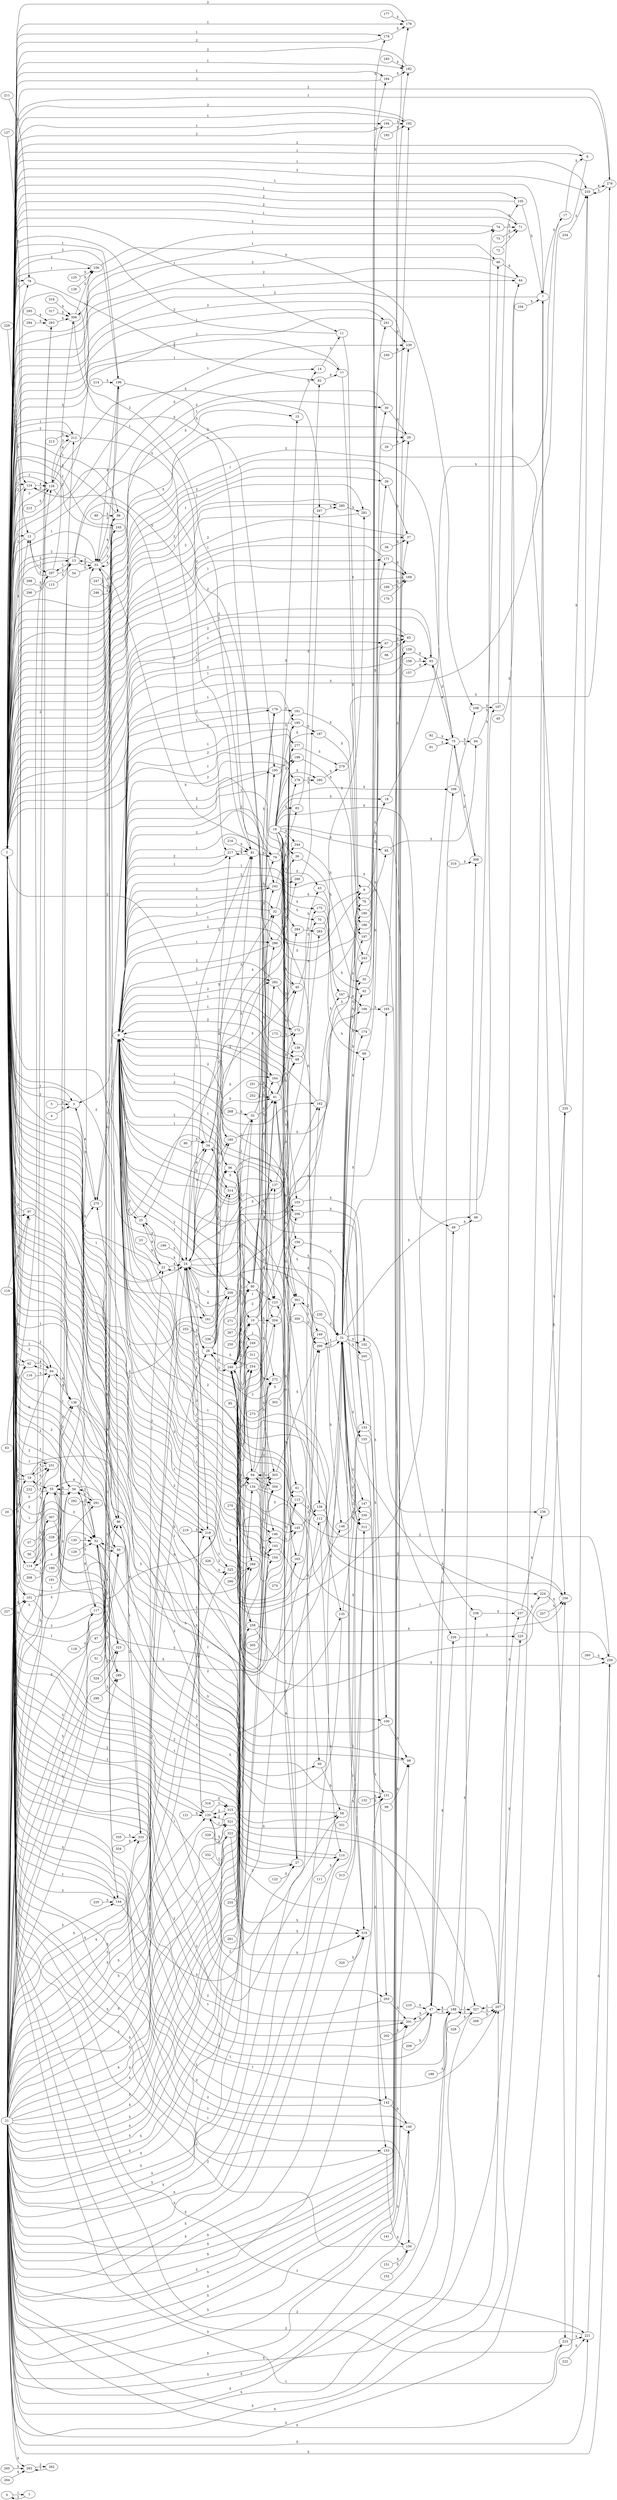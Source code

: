digraph AST {
rankdir=LR
0; 1; 2; 3; 4; 5; 6; 7; 8; 9; 10; 11; 12; 13; 14; 15; 16; 17; 18; 19; 20; 21; 22; 23; 24; 25; 26; 27; 28; 29; 30; 31; 32; 33; 34; 35; 36; 37; 38; 39; 40; 41; 42; 43; 44; 45; 46; 47; 48; 49; 50; 51; 52; 53; 54; 55; 56; 57; 58; 59; 60; 61; 62; 63; 64; 65; 66; 67; 68; 69; 70; 71; 72; 73; 74; 75; 76; 77; 78; 79; 80; 81; 82; 83; 84; 85; 86; 87; 88; 89; 90; 91; 92; 93; 94; 95; 96; 97; 98; 99; 100; 101; 102; 103; 104; 105; 106; 107; 108; 109; 110; 111; 112; 113; 114; 115; 116; 117; 118; 119; 120; 121; 122; 123; 124; 125; 126; 127; 128; 129; 130; 131; 132; 133; 134; 135; 136; 137; 138; 139; 140; 141; 142; 143; 144; 145; 146; 147; 148; 149; 150; 151; 152; 153; 154; 155; 156; 157; 158; 159; 160; 161; 162; 163; 164; 165; 166; 167; 168; 169; 170; 171; 172; 173; 174; 175; 176; 177; 178; 179; 180; 181; 182; 183; 184; 185; 186; 187; 188; 189; 190; 191; 192; 193; 194; 195; 196; 197; 198; 199; 200; 201; 202; 203; 204; 205; 206; 207; 208; 209; 210; 211; 212; 213; 214; 215; 216; 217; 218; 219; 220; 221; 222; 223; 224; 225; 226; 227; 228; 229; 230; 231; 232; 233; 234; 235; 236; 237; 238; 239; 240; 241; 242; 243; 244; 245; 246; 247; 248; 249; 250; 251; 252; 253; 254; 255; 256; 257; 258; 259; 260; 261; 262; 263; 264; 265; 266; 267; 268; 269; 270; 271; 272; 273; 274; 275; 276; 277; 278; 279; 280; 281; 282; 283; 284; 285; 286; 287; 288; 289; 290; 291; 292; 293; 294; 295; 296; 297; 298; 299; 300; 301; 302; 303; 304; 305; 306; 307; 308; 309; 310; 311; 312; 313; 314; 315; 316; 317; 318; 319; 320; 321; 322; 323; 324; 325; 326; 327; 328; 329; 330; 331; 332; 333; 334; 335; 336; 
0 -> 1[label="1"]
1 -> 0[label="2"]
2 -> 3[label="1"]
2 -> 6[label="1"]
2 -> 7[label="1"]
2 -> 11[label="1"]
2 -> 12[label="1"]
2 -> 13[label="1"]
2 -> 19[label="1"]
2 -> 22[label="1"]
2 -> 24[label="1"]
2 -> 27[label="1"]
2 -> 28[label="1"]
2 -> 30[label="1"]
2 -> 31[label="1"]
2 -> 34[label="1"]
2 -> 37[label="1"]
2 -> 39[label="1"]
2 -> 44[label="1"]
2 -> 46[label="1"]
2 -> 47[label="1"]
2 -> 50[label="1"]
2 -> 52[label="1"]
2 -> 53[label="1"]
2 -> 55[label="1"]
2 -> 58[label="1"]
2 -> 59[label="1"]
2 -> 62[label="1"]
2 -> 64[label="1"]
2 -> 65[label="1"]
2 -> 67[label="1"]
2 -> 71[label="1"]
2 -> 74[label="1"]
2 -> 75[label="1"]
2 -> 77[label="1"]
2 -> 78[label="1"]
2 -> 81[label="1"]
2 -> 86[label="1"]
2 -> 88[label="1"]
2 -> 93[label="1"]
2 -> 94[label="1"]
2 -> 97[label="1"]
2 -> 98[label="1"]
2 -> 100[label="1"]
2 -> 101[label="1"]
2 -> 105[label="1"]
2 -> 106[label="1"]
2 -> 110[label="1"]
2 -> 114[label="1"]
2 -> 117[label="1"]
2 -> 120[label="1"]
2 -> 124[label="1"]
2 -> 128[label="1"]
2 -> 131[label="1"]
2 -> 135[label="1"]
2 -> 136[label="1"]
2 -> 140[label="1"]
2 -> 142[label="1"]
2 -> 144[label="1"]
2 -> 150[label="1"]
2 -> 153[label="1"]
2 -> 159[label="1"]
2 -> 161[label="1"]
2 -> 163[label="1"]
2 -> 168[label="1"]
2 -> 171[label="1"]
2 -> 176[label="1"]
2 -> 178[label="1"]
2 -> 182[label="1"]
2 -> 184[label="1"]
2 -> 188[label="1"]
2 -> 192[label="1"]
2 -> 194[label="1"]
2 -> 196[label="1"]
2 -> 201[label="1"]
2 -> 203[label="1"]
2 -> 207[label="1"]
2 -> 212[label="1"]
2 -> 218[label="1"]
2 -> 221[label="1"]
2 -> 223[label="1"]
2 -> 231[label="1"]
2 -> 233[label="1"]
2 -> 235[label="1"]
2 -> 239[label="1"]
2 -> 241[label="1"]
2 -> 245[label="1"]
2 -> 276[label="1"]
2 -> 281[label="1"]
2 -> 285[label="1"]
3 -> 2[label="2"]
3 -> 275[label="4"]
4 -> 3[label="5"]
5 -> 3[label="5"]
6 -> 2[label="2"]
6 -> 3[label="5"]
7 -> 2[label="2"]
7 -> 17[label="5"]
7 -> 256[label="5"]
8 -> 9[label="1"]
8 -> 25[label="1"]
8 -> 32[label="1"]
8 -> 40[label="1"]
8 -> 68[label="1"]
8 -> 76[label="1"]
8 -> 79[label="1"]
8 -> 96[label="1"]
8 -> 112[label="1"]
8 -> 123[label="1"]
8 -> 133[label="1"]
8 -> 137[label="1"]
8 -> 143[label="1"]
8 -> 145[label="1"]
8 -> 146[label="1"]
8 -> 154[label="1"]
8 -> 160[label="1"]
8 -> 162[label="1"]
8 -> 164[label="1"]
8 -> 172[label="1"]
8 -> 179[label="1"]
8 -> 185[label="1"]
8 -> 195[label="1"]
8 -> 200[label="1"]
8 -> 204[label="1"]
8 -> 217[label="1"]
8 -> 242[label="1"]
8 -> 275[label="1"]
8 -> 277[label="1"]
8 -> 278[label="1"]
8 -> 282[label="1"]
8 -> 286[label="1"]
8 -> 301[label="1"]
9 -> 8[label="2"]
9 -> 18[label="5"]
10 -> 9[label="5"]
10 -> 143[label="5"]
10 -> 154[label="5"]
10 -> 195[label="5"]
10 -> 204[label="5"]
10 -> 242[label="5"]
10 -> 248[label="2"]
11 -> 2[label="2"]
11 -> 9[label="5"]
12 -> 2[label="2"]
12 -> 14[label="5"]
12 -> 297[label="1"]
13 -> 2[label="2"]
13 -> 15[label="5"]
13 -> 53[label="4"]
13 -> 242[label="5"]
13 -> 297[label="1"]
14 -> 11[label="5"]
15 -> 14[label="5"]
16 -> 15[label="5"]
16 -> 18[label="5"]
16 -> 36[label="5"]
16 -> 43[label="5"]
16 -> 49[label="5"]
16 -> 61[label="5"]
16 -> 70[label="5"]
16 -> 83[label="5"]
16 -> 85[label="5"]
16 -> 103[label="5"]
16 -> 109[label="5"]
16 -> 139[label="5"]
16 -> 149[label="5"]
16 -> 156[label="5"]
16 -> 167[label="5"]
16 -> 175[label="5"]
16 -> 181[label="5"]
16 -> 187[label="5"]
16 -> 198[label="5"]
16 -> 206[label="5"]
16 -> 226[label="5"]
16 -> 238[label="5"]
16 -> 244[label="5"]
16 -> 280[label="5"]
16 -> 284[label="5"]
16 -> 288[label="5"]
17 -> 6[label="5"]
18 -> 17[label="5"]
19 -> 2[label="2"]
19 -> 55[label="3"]
19 -> 231[label="3"]
19 -> 269[label="5"]
20 -> 19[label="5"]
21 -> 19[label="5"]
21 -> 22[label="5"]
21 -> 28[label="5"]
21 -> 37[label="5"]
21 -> 44[label="5"]
21 -> 50[label="5"]
21 -> 53[label="5"]
21 -> 62[label="5"]
21 -> 65[label="5"]
21 -> 86[label="5"]
21 -> 88[label="5"]
21 -> 34[label="5"]
21 -> 94[label="5"]
21 -> 98[label="5"]
21 -> 7[label="5"]
21 -> 110[label="5"]
21 -> 13[label="5"]
21 -> 64[label="5"]
21 -> 117[label="5"]
21 -> 97[label="5"]
21 -> 120[label="5"]
21 -> 27[label="5"]
21 -> 124[label="5"]
21 -> 131[label="5"]
21 -> 140[label="5"]
21 -> 176[label="5"]
21 -> 182[label="5"]
21 -> 188[label="5"]
21 -> 192[label="5"]
21 -> 24[label="5"]
21 -> 201[label="5"]
21 -> 207[label="5"]
21 -> 78[label="5"]
21 -> 212[label="5"]
21 -> 196[label="5"]
21 -> 128[label="5"]
21 -> 81[label="5"]
21 -> 218[label="5"]
21 -> 144[label="5"]
21 -> 221[label="5"]
21 -> 101[label="5"]
21 -> 136[label="5"]
21 -> 12[label="5"]
21 -> 31[label="5"]
21 -> 231[label="5"]
21 -> 233[label="5"]
21 -> 239[label="5"]
21 -> 249[label="5"]
21 -> 26[label="5"]
21 -> 134[label="5"]
21 -> 256[label="5"]
21 -> 259[label="5"]
21 -> 258[label="5"]
21 -> 263[label="5"]
21 -> 254[label="5"]
21 -> 10[label="5"]
21 -> 33[label="5"]
21 -> 269[label="5"]
21 -> 80[label="5"]
21 -> 272[label="5"]
21 -> 113[label="5"]
21 -> 289[label="5"]
21 -> 291[label="5"]
21 -> 299[label="5"]
21 -> 304[label="5"]
21 -> 307[label="5"]
21 -> 309[label="5"]
21 -> 303[label="5"]
21 -> 312[label="5"]
21 -> 315[label="5"]
21 -> 319[label="5"]
21 -> 323[label="5"]
21 -> 325[label="5"]
21 -> 327[label="5"]
21 -> 321[label="5"]
21 -> 330[label="5"]
21 -> 322[label="5"]
21 -> 333[label="5"]
21 -> 314[label="5"]
22 -> 2[label="2"]
22 -> 24[label="4"]
22 -> 25[label="4"]
23 -> 22[label="5"]
24 -> 2[label="2"]
24 -> 22[label="3"]
24 -> 68[label="5"]
24 -> 34[label="3"]
24 -> 120[label="3"]
24 -> 161[label="5"]
24 -> 164[label="5"]
24 -> 165[label="5"]
24 -> 200[label="4"]
24 -> 81[label="3"]
24 -> 218[label="3"]
24 -> 31[label="3"]
24 -> 41[label="5"]
24 -> 26[label="5"]
24 -> 278[label="5"]
24 -> 282[label="5"]
24 -> 283[label="5"]
25 -> 8[label="2"]
25 -> 22[label="3"]
26 -> 25[label="5"]
26 -> 76[label="5"]
26 -> 96[label="5"]
26 -> 160[label="5"]
26 -> 162[label="5"]
26 -> 200[label="5"]
26 -> 217[label="5"]
26 -> 248[label="2"]
27 -> 2[label="2"]
27 -> 25[label="5"]
27 -> 123[label="4"]
28 -> 2[label="2"]
29 -> 28[label="5"]
30 -> 2[label="2"]
30 -> 28[label="5"]
31 -> 2[label="2"]
31 -> 35[label="5"]
31 -> 42[label="5"]
31 -> 48[label="5"]
31 -> 69[label="5"]
31 -> 102[label="5"]
31 -> 107[label="5"]
31 -> 147[label="5"]
31 -> 155[label="5"]
31 -> 174[label="5"]
31 -> 180[label="5"]
31 -> 186[label="5"]
31 -> 197[label="5"]
31 -> 205[label="5"]
31 -> 224[label="5"]
31 -> 24[label="4"]
31 -> 236[label="5"]
31 -> 243[label="5"]
31 -> 41[label="5"]
31 -> 299[label="1"]
31 -> 312[label="1"]
31 -> 319[label="1"]
31 -> 330[label="1"]
32 -> 8[label="2"]
32 -> 36[label="5"]
33 -> 32[label="5"]
33 -> 179[label="5"]
33 -> 41[label="5"]
33 -> 248[label="2"]
34 -> 2[label="2"]
34 -> 32[label="5"]
34 -> 40[label="5"]
34 -> 24[label="4"]
34 -> 277[label="5"]
34 -> 94[label="5"]
34 -> 314[label="1"]
35 -> 30[label="5"]
36 -> 35[label="5"]
37 -> 2[label="2"]
38 -> 37[label="5"]
39 -> 2[label="2"]
39 -> 37[label="5"]
40 -> 8[label="2"]
40 -> 43[label="5"]
41 -> 40[label="5"]
41 -> 68[label="5"]
41 -> 172[label="5"]
41 -> 185[label="5"]
41 -> 248[label="2"]
41 -> 113[label="5"]
41 -> 277[label="5"]
41 -> 278[label="5"]
41 -> 301[label="5"]
42 -> 39[label="5"]
43 -> 42[label="5"]
44 -> 2[label="2"]
45 -> 44[label="5"]
46 -> 2[label="2"]
46 -> 44[label="5"]
47 -> 2[label="2"]
47 -> 49[label="5"]
47 -> 109[label="5"]
47 -> 188[label="3"]
47 -> 226[label="5"]
47 -> 201[label="3"]
48 -> 46[label="5"]
49 -> 48[label="5"]
50 -> 2[label="2"]
50 -> 52[label="4"]
51 -> 50[label="5"]
52 -> 2[label="2"]
52 -> 50[label="3"]
52 -> 60[label="5"]
52 -> 55[label="4"]
52 -> 289[label="1"]
52 -> 323[label="1"]
53 -> 2[label="2"]
53 -> 86[label="3"]
53 -> 88[label="3"]
53 -> 13[label="3"]
53 -> 204[label="5"]
53 -> 196[label="3"]
53 -> 144[label="3"]
53 -> 245[label="3"]
54 -> 53[label="5"]
55 -> 2[label="2"]
55 -> 19[label="4"]
55 -> 58[label="4"]
55 -> 52[label="3"]
55 -> 59[label="3"]
56 -> 55[label="5"]
57 -> 55[label="5"]
58 -> 2[label="2"]
58 -> 55[label="3"]
59 -> 2[label="2"]
59 -> 61[label="5"]
59 -> 117[label="3"]
59 -> 55[label="4"]
59 -> 275[label="5"]
59 -> 52[label="5"]
59 -> 291[label="1"]
60 -> 58[label="5"]
61 -> 60[label="5"]
62 -> 2[label="2"]
62 -> 64[label="4"]
63 -> 62[label="5"]
64 -> 2[label="2"]
64 -> 62[label="3"]
64 -> 136[label="3"]
65 -> 2[label="2"]
66 -> 65[label="5"]
67 -> 2[label="2"]
67 -> 65[label="5"]
68 -> 8[label="2"]
68 -> 70[label="5"]
69 -> 67[label="5"]
70 -> 69[label="5"]
71 -> 2[label="2"]
72 -> 71[label="5"]
73 -> 71[label="5"]
74 -> 2[label="2"]
74 -> 71[label="5"]
75 -> 2[label="2"]
75 -> 84[label="5"]
75 -> 93[label="4"]
75 -> 309[label="1"]
76 -> 8[label="2"]
76 -> 85[label="5"]
77 -> 2[label="2"]
77 -> 76[label="5"]
78 -> 2[label="2"]
78 -> 82[label="5"]
79 -> 8[label="2"]
79 -> 83[label="5"]
80 -> 79[label="5"]
80 -> 123[label="5"]
80 -> 137[label="5"]
80 -> 146[label="5"]
80 -> 164[label="5"]
80 -> 248[label="2"]
80 -> 272[label="5"]
80 -> 282[label="5"]
80 -> 286[label="5"]
81 -> 2[label="2"]
81 -> 79[label="5"]
81 -> 24[label="4"]
81 -> 217[label="4"]
82 -> 77[label="5"]
83 -> 82[label="5"]
84 -> 74[label="5"]
85 -> 84[label="5"]
86 -> 2[label="2"]
86 -> 53[label="4"]
86 -> 154[label="5"]
86 -> 333[label="1"]
87 -> 86[label="5"]
88 -> 2[label="2"]
88 -> 53[label="4"]
89 -> 88[label="5"]
90 -> 34[label="5"]
91 -> 75[label="5"]
92 -> 75[label="5"]
93 -> 2[label="2"]
93 -> 75[label="3"]
94 -> 2[label="2"]
94 -> 96[label="4"]
94 -> 179[label="5"]
94 -> 185[label="5"]
94 -> 304[label="1"]
94 -> 303[label="1"]
95 -> 94[label="5"]
96 -> 8[label="2"]
96 -> 94[label="3"]
97 -> 2[label="2"]
97 -> 96[label="5"]
98 -> 2[label="2"]
99 -> 98[label="5"]
100 -> 2[label="2"]
100 -> 98[label="5"]
101 -> 2[label="2"]
101 -> 103[label="5"]
101 -> 47[label="5"]
102 -> 100[label="5"]
103 -> 102[label="5"]
104 -> 7[label="5"]
105 -> 2[label="2"]
105 -> 7[label="5"]
106 -> 2[label="2"]
106 -> 108[label="5"]
106 -> 306[label="1"]
107 -> 105[label="5"]
108 -> 107[label="5"]
109 -> 108[label="5"]
110 -> 2[label="2"]
111 -> 110[label="5"]
112 -> 8[label="2"]
112 -> 110[label="5"]
113 -> 112[label="5"]
113 -> 248[label="2"]
114 -> 2[label="2"]
114 -> 112[label="5"]
114 -> 200[label="5"]
114 -> 293[label="1"]
114 -> 307[label="1"]
115 -> 13[label="5"]
116 -> 64[label="5"]
117 -> 2[label="2"]
117 -> 59[label="4"]
118 -> 117[label="5"]
119 -> 97[label="5"]
120 -> 2[label="2"]
120 -> 24[label="4"]
120 -> 315[label="1"]
120 -> 321[label="1"]
120 -> 322[label="1"]
121 -> 120[label="5"]
122 -> 27[label="5"]
123 -> 8[label="2"]
123 -> 27[label="3"]
124 -> 2[label="2"]
124 -> 123[label="5"]
124 -> 128[label="4"]
125 -> 106[label="5"]
126 -> 106[label="5"]
127 -> 124[label="5"]
128 -> 2[label="2"]
128 -> 124[label="3"]
128 -> 212[label="3"]
128 -> 286[label="5"]
128 -> 287[label="5"]
129 -> 52[label="5"]
130 -> 52[label="5"]
131 -> 2[label="2"]
132 -> 131[label="5"]
133 -> 8[label="2"]
133 -> 131[label="5"]
134 -> 133[label="5"]
134 -> 145[label="5"]
134 -> 248[label="2"]
135 -> 2[label="2"]
135 -> 133[label="5"]
136 -> 2[label="2"]
136 -> 137[label="5"]
136 -> 138[label="5"]
136 -> 146[label="5"]
136 -> 64[label="4"]
137 -> 8[label="2"]
137 -> 139[label="5"]
138 -> 135[label="5"]
139 -> 138[label="5"]
140 -> 2[label="2"]
141 -> 140[label="5"]
142 -> 2[label="2"]
142 -> 140[label="5"]
143 -> 8[label="2"]
143 -> 148[label="5"]
144 -> 2[label="2"]
144 -> 143[label="5"]
144 -> 53[label="4"]
145 -> 8[label="2"]
145 -> 149[label="5"]
146 -> 8[label="2"]
146 -> 145[label="5"]
147 -> 142[label="5"]
148 -> 147[label="5"]
149 -> 148[label="5"]
150 -> 2[label="2"]
151 -> 150[label="5"]
152 -> 150[label="5"]
153 -> 2[label="2"]
153 -> 150[label="5"]
154 -> 8[label="2"]
154 -> 156[label="5"]
155 -> 153[label="5"]
156 -> 155[label="5"]
157 -> 93[label="5"]
158 -> 93[label="5"]
159 -> 2[label="2"]
159 -> 93[label="5"]
160 -> 8[label="2"]
160 -> 166[label="5"]
161 -> 2[label="2"]
161 -> 160[label="5"]
162 -> 8[label="2"]
162 -> 167[label="5"]
163 -> 2[label="2"]
163 -> 162[label="5"]
164 -> 8[label="2"]
164 -> 163[label="5"]
165 -> 159[label="5"]
166 -> 165[label="5"]
167 -> 166[label="5"]
168 -> 2[label="2"]
169 -> 168[label="5"]
170 -> 168[label="5"]
171 -> 2[label="2"]
171 -> 168[label="5"]
172 -> 8[label="2"]
172 -> 175[label="5"]
173 -> 172[label="5"]
174 -> 171[label="5"]
175 -> 174[label="5"]
176 -> 2[label="2"]
177 -> 176[label="5"]
178 -> 2[label="2"]
178 -> 176[label="5"]
179 -> 8[label="2"]
179 -> 181[label="5"]
180 -> 178[label="5"]
181 -> 180[label="5"]
182 -> 2[label="2"]
183 -> 182[label="5"]
184 -> 2[label="2"]
184 -> 182[label="5"]
185 -> 8[label="2"]
185 -> 187[label="5"]
186 -> 184[label="5"]
187 -> 186[label="5"]
188 -> 2[label="2"]
188 -> 47[label="4"]
188 -> 238[label="5"]
188 -> 327[label="1"]
189 -> 188[label="5"]
190 -> 59[label="5"]
191 -> 59[label="5"]
192 -> 2[label="2"]
193 -> 192[label="5"]
194 -> 2[label="2"]
194 -> 192[label="5"]
195 -> 8[label="2"]
195 -> 198[label="5"]
196 -> 2[label="2"]
196 -> 195[label="5"]
196 -> 53[label="4"]
197 -> 194[label="5"]
198 -> 197[label="5"]
199 -> 24[label="5"]
200 -> 8[label="2"]
200 -> 24[label="3"]
201 -> 2[label="2"]
201 -> 47[label="4"]
202 -> 201[label="5"]
203 -> 2[label="2"]
203 -> 201[label="5"]
204 -> 8[label="2"]
204 -> 206[label="5"]
205 -> 203[label="5"]
206 -> 205[label="5"]
207 -> 2[label="2"]
207 -> 225[label="5"]
207 -> 237[label="5"]
207 -> 327[label="1"]
208 -> 207[label="5"]
209 -> 47[label="5"]
210 -> 47[label="5"]
211 -> 78[label="5"]
212 -> 2[label="2"]
212 -> 128[label="4"]
212 -> 217[label="5"]
213 -> 212[label="5"]
214 -> 196[label="5"]
215 -> 128[label="5"]
216 -> 81[label="5"]
217 -> 8[label="2"]
217 -> 81[label="3"]
218 -> 2[label="2"]
218 -> 24[label="4"]
218 -> 325[label="1"]
219 -> 218[label="5"]
220 -> 144[label="5"]
221 -> 2[label="2"]
221 -> 259[label="5"]
222 -> 221[label="5"]
223 -> 2[label="2"]
223 -> 221[label="5"]
224 -> 223[label="5"]
225 -> 224[label="5"]
226 -> 225[label="5"]
227 -> 101[label="5"]
228 -> 136[label="5"]
229 -> 12[label="5"]
230 -> 31[label="5"]
231 -> 2[label="2"]
231 -> 19[label="4"]
232 -> 231[label="5"]
233 -> 2[label="2"]
233 -> 276[label="4"]
234 -> 233[label="5"]
235 -> 2[label="2"]
235 -> 233[label="5"]
236 -> 235[label="5"]
237 -> 236[label="5"]
238 -> 237[label="5"]
239 -> 2[label="2"]
240 -> 239[label="5"]
241 -> 2[label="2"]
241 -> 239[label="5"]
242 -> 8[label="2"]
242 -> 244[label="5"]
243 -> 241[label="5"]
244 -> 243[label="5"]
245 -> 2[label="2"]
245 -> 53[label="4"]
246 -> 245[label="5"]
247 -> 245[label="5"]
248 -> 249[label="1"]
248 -> 41[label="1"]
248 -> 26[label="1"]
248 -> 134[label="1"]
248 -> 256[label="1"]
248 -> 259[label="1"]
248 -> 258[label="1"]
248 -> 254[label="1"]
248 -> 10[label="1"]
248 -> 33[label="1"]
248 -> 269[label="1"]
248 -> 80[label="1"]
248 -> 272[label="1"]
248 -> 113[label="1"]
249 -> 248[label="2"]
250 -> 249[label="5"]
251 -> 41[label="5"]
252 -> 41[label="5"]
253 -> 26[label="5"]
254 -> 26[label="5"]
254 -> 248[label="2"]
255 -> 134[label="5"]
256 -> 248[label="2"]
257 -> 256[label="5"]
258 -> 256[label="5"]
258 -> 259[label="5"]
258 -> 248[label="2"]
259 -> 248[label="2"]
260 -> 259[label="5"]
261 -> 258[label="5"]
262 -> 263[label="1"]
263 -> 262[label="2"]
264 -> 263[label="5"]
265 -> 263[label="5"]
266 -> 254[label="5"]
267 -> 10[label="5"]
268 -> 33[label="5"]
269 -> 248[label="2"]
269 -> 275[label="5"]
270 -> 269[label="5"]
271 -> 80[label="5"]
272 -> 248[label="2"]
273 -> 272[label="5"]
274 -> 113[label="5"]
275 -> 8[label="2"]
275 -> 3[label="3"]
276 -> 2[label="2"]
276 -> 233[label="3"]
277 -> 8[label="2"]
277 -> 279[label="5"]
278 -> 8[label="2"]
278 -> 280[label="5"]
279 -> 276[label="5"]
280 -> 279[label="5"]
281 -> 2[label="2"]
282 -> 8[label="2"]
282 -> 284[label="5"]
283 -> 281[label="5"]
284 -> 283[label="5"]
285 -> 2[label="2"]
285 -> 281[label="5"]
286 -> 8[label="2"]
286 -> 288[label="5"]
287 -> 285[label="5"]
288 -> 287[label="5"]
289 -> 52[label="2"]
290 -> 289[label="5"]
291 -> 59[label="2"]
292 -> 291[label="5"]
293 -> 114[label="2"]
293 -> 306[label="5"]
294 -> 293[label="5"]
295 -> 293[label="5"]
296 -> 297[label="5"]
297 -> 13[label="2"]
297 -> 12[label="2"]
297 -> 306[label="5"]
298 -> 297[label="5"]
299 -> 31[label="2"]
299 -> 301[label="2"]
300 -> 299[label="5"]
301 -> 8[label="2"]
301 -> 299[label="1"]
302 -> 301[label="5"]
303 -> 299[label="5"]
303 -> 94[label="2"]
304 -> 94[label="2"]
305 -> 304[label="5"]
306 -> 304[label="5"]
306 -> 106[label="2"]
307 -> 114[label="2"]
307 -> 327[label="5"]
308 -> 307[label="5"]
309 -> 75[label="2"]
310 -> 309[label="5"]
311 -> 303[label="5"]
312 -> 31[label="2"]
313 -> 312[label="5"]
314 -> 312[label="5"]
314 -> 34[label="2"]
315 -> 120[label="2"]
315 -> 319[label="5"]
316 -> 315[label="5"]
317 -> 306[label="5"]
318 -> 306[label="5"]
319 -> 31[label="2"]
320 -> 319[label="5"]
321 -> 319[label="5"]
321 -> 120[label="2"]
322 -> 319[label="5"]
322 -> 120[label="2"]
323 -> 52[label="2"]
324 -> 323[label="5"]
325 -> 218[label="2"]
326 -> 325[label="5"]
327 -> 188[label="2"]
327 -> 207[label="2"]
328 -> 327[label="5"]
329 -> 321[label="5"]
330 -> 31[label="2"]
331 -> 330[label="5"]
332 -> 322[label="5"]
333 -> 86[label="2"]
334 -> 333[label="5"]
335 -> 333[label="5"]
336 -> 314[label="5"]
}
